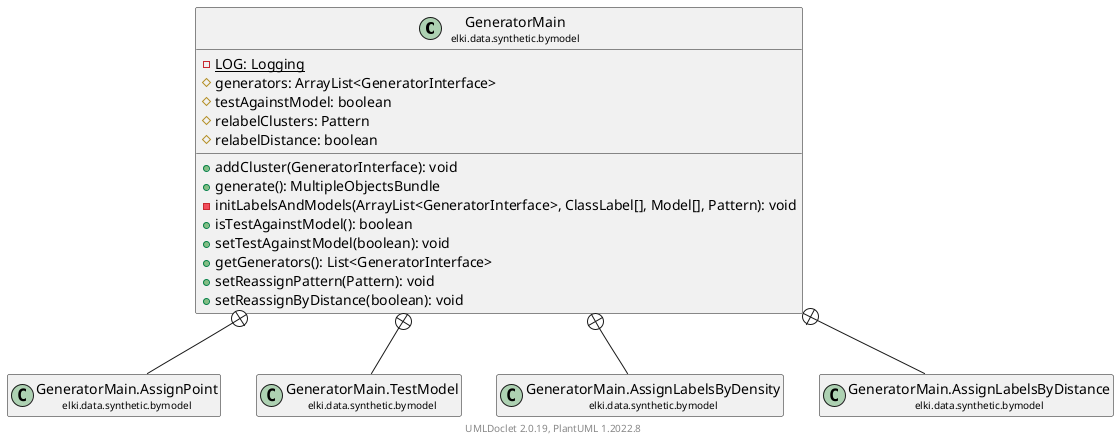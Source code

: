 @startuml
    remove .*\.(Instance|Par|Parameterizer|Factory)$
    set namespaceSeparator none
    hide empty fields
    hide empty methods

    class "<size:14>GeneratorMain\n<size:10>elki.data.synthetic.bymodel" as elki.data.synthetic.bymodel.GeneratorMain [[GeneratorMain.html]] {
        {static} -LOG: Logging
        #generators: ArrayList<GeneratorInterface>
        #testAgainstModel: boolean
        #relabelClusters: Pattern
        #relabelDistance: boolean
        +addCluster(GeneratorInterface): void
        +generate(): MultipleObjectsBundle
        -initLabelsAndModels(ArrayList<GeneratorInterface>, ClassLabel[], Model[], Pattern): void
        +isTestAgainstModel(): boolean
        +setTestAgainstModel(boolean): void
        +getGenerators(): List<GeneratorInterface>
        +setReassignPattern(Pattern): void
        +setReassignByDistance(boolean): void
    }
    class "<size:14>GeneratorMain.AssignPoint\n<size:10>elki.data.synthetic.bymodel" as elki.data.synthetic.bymodel.GeneratorMain.AssignPoint
    class "<size:14>GeneratorMain.TestModel\n<size:10>elki.data.synthetic.bymodel" as elki.data.synthetic.bymodel.GeneratorMain.TestModel [[GeneratorMain.TestModel.html]]
    class "<size:14>GeneratorMain.AssignLabelsByDensity\n<size:10>elki.data.synthetic.bymodel" as elki.data.synthetic.bymodel.GeneratorMain.AssignLabelsByDensity [[GeneratorMain.AssignLabelsByDensity.html]]
    class "<size:14>GeneratorMain.AssignLabelsByDistance\n<size:10>elki.data.synthetic.bymodel" as elki.data.synthetic.bymodel.GeneratorMain.AssignLabelsByDistance [[GeneratorMain.AssignLabelsByDistance.html]]

    elki.data.synthetic.bymodel.GeneratorMain +-- elki.data.synthetic.bymodel.GeneratorMain.AssignPoint
    elki.data.synthetic.bymodel.GeneratorMain +-- elki.data.synthetic.bymodel.GeneratorMain.TestModel
    elki.data.synthetic.bymodel.GeneratorMain +-- elki.data.synthetic.bymodel.GeneratorMain.AssignLabelsByDensity
    elki.data.synthetic.bymodel.GeneratorMain +-- elki.data.synthetic.bymodel.GeneratorMain.AssignLabelsByDistance

    center footer UMLDoclet 2.0.19, PlantUML 1.2022.8
@enduml

